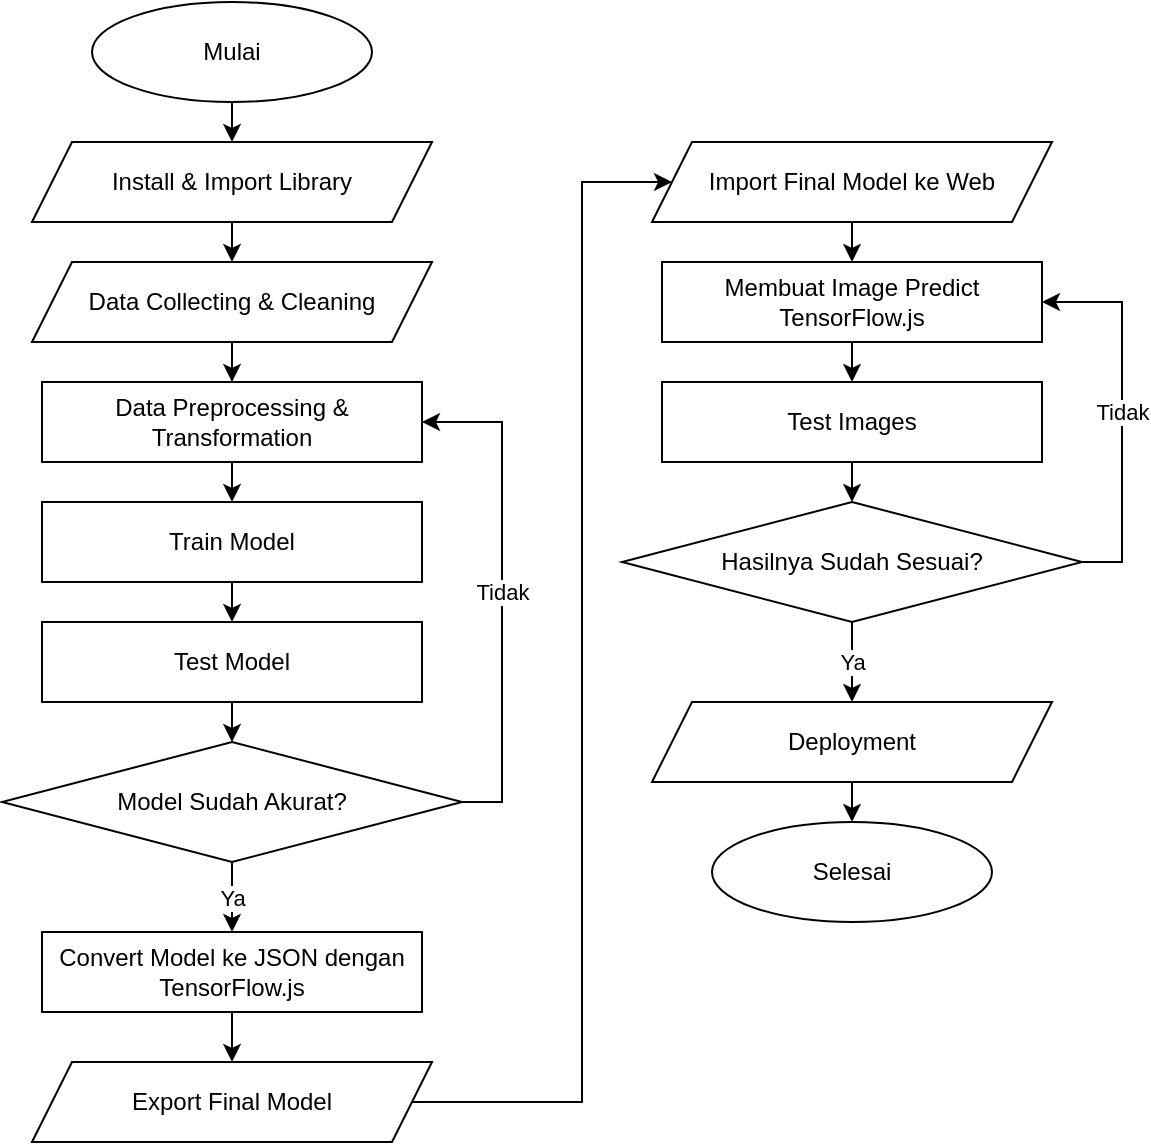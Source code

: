 <mxfile version="20.1.1" type="github">
  <diagram id="ftpVaE4ZrUkqRL97NRIl" name="Page-1">
    <mxGraphModel dx="782" dy="428" grid="1" gridSize="10" guides="1" tooltips="1" connect="1" arrows="1" fold="1" page="1" pageScale="1" pageWidth="827" pageHeight="1169" math="0" shadow="0">
      <root>
        <mxCell id="0" />
        <mxCell id="1" parent="0" />
        <mxCell id="LjXUgrngTykdXYTC6IcD-18" style="edgeStyle=orthogonalEdgeStyle;rounded=0;orthogonalLoop=1;jettySize=auto;html=1;exitX=0.5;exitY=1;exitDx=0;exitDy=0;entryX=0.5;entryY=0;entryDx=0;entryDy=0;" parent="1" source="LjXUgrngTykdXYTC6IcD-1" target="LjXUgrngTykdXYTC6IcD-4" edge="1">
          <mxGeometry relative="1" as="geometry" />
        </mxCell>
        <mxCell id="LjXUgrngTykdXYTC6IcD-1" value="Mulai" style="ellipse;whiteSpace=wrap;html=1;" parent="1" vertex="1">
          <mxGeometry x="179" y="50" width="140" height="50" as="geometry" />
        </mxCell>
        <mxCell id="LjXUgrngTykdXYTC6IcD-2" value="Selesai" style="ellipse;whiteSpace=wrap;html=1;" parent="1" vertex="1">
          <mxGeometry x="489" y="460" width="140" height="50" as="geometry" />
        </mxCell>
        <mxCell id="LjXUgrngTykdXYTC6IcD-19" style="edgeStyle=orthogonalEdgeStyle;rounded=0;orthogonalLoop=1;jettySize=auto;html=1;exitX=0.5;exitY=1;exitDx=0;exitDy=0;entryX=0.5;entryY=0;entryDx=0;entryDy=0;" parent="1" source="LjXUgrngTykdXYTC6IcD-4" target="LjXUgrngTykdXYTC6IcD-5" edge="1">
          <mxGeometry relative="1" as="geometry" />
        </mxCell>
        <mxCell id="LjXUgrngTykdXYTC6IcD-4" value="Install &amp;amp; Import Library" style="shape=parallelogram;perimeter=parallelogramPerimeter;whiteSpace=wrap;html=1;fixedSize=1;" parent="1" vertex="1">
          <mxGeometry x="149" y="120" width="200" height="40" as="geometry" />
        </mxCell>
        <mxCell id="LjXUgrngTykdXYTC6IcD-21" style="edgeStyle=orthogonalEdgeStyle;rounded=0;orthogonalLoop=1;jettySize=auto;html=1;entryX=0.5;entryY=0;entryDx=0;entryDy=0;" parent="1" source="LjXUgrngTykdXYTC6IcD-5" target="LjXUgrngTykdXYTC6IcD-7" edge="1">
          <mxGeometry relative="1" as="geometry" />
        </mxCell>
        <mxCell id="LjXUgrngTykdXYTC6IcD-5" value="Data Collecting &amp;amp; Cleaning" style="shape=parallelogram;perimeter=parallelogramPerimeter;whiteSpace=wrap;html=1;fixedSize=1;" parent="1" vertex="1">
          <mxGeometry x="149" y="180" width="200" height="40" as="geometry" />
        </mxCell>
        <mxCell id="LjXUgrngTykdXYTC6IcD-22" style="edgeStyle=orthogonalEdgeStyle;rounded=0;orthogonalLoop=1;jettySize=auto;html=1;exitX=0.5;exitY=1;exitDx=0;exitDy=0;entryX=0.5;entryY=0;entryDx=0;entryDy=0;" parent="1" source="LjXUgrngTykdXYTC6IcD-7" target="LjXUgrngTykdXYTC6IcD-8" edge="1">
          <mxGeometry relative="1" as="geometry" />
        </mxCell>
        <mxCell id="LjXUgrngTykdXYTC6IcD-7" value="Data Preprocessing &amp;amp; Transformation" style="rounded=0;whiteSpace=wrap;html=1;" parent="1" vertex="1">
          <mxGeometry x="154" y="240" width="190" height="40" as="geometry" />
        </mxCell>
        <mxCell id="LjXUgrngTykdXYTC6IcD-24" style="edgeStyle=orthogonalEdgeStyle;rounded=0;orthogonalLoop=1;jettySize=auto;html=1;exitX=0.5;exitY=1;exitDx=0;exitDy=0;entryX=0.5;entryY=0;entryDx=0;entryDy=0;" parent="1" source="LjXUgrngTykdXYTC6IcD-8" target="LjXUgrngTykdXYTC6IcD-11" edge="1">
          <mxGeometry relative="1" as="geometry">
            <mxPoint x="249" y="360" as="targetPoint" />
          </mxGeometry>
        </mxCell>
        <mxCell id="LjXUgrngTykdXYTC6IcD-8" value="Train Model" style="rounded=0;whiteSpace=wrap;html=1;" parent="1" vertex="1">
          <mxGeometry x="154" y="300" width="190" height="40" as="geometry" />
        </mxCell>
        <mxCell id="LjXUgrngTykdXYTC6IcD-26" style="edgeStyle=orthogonalEdgeStyle;rounded=0;orthogonalLoop=1;jettySize=auto;html=1;exitX=0.5;exitY=1;exitDx=0;exitDy=0;entryX=0.5;entryY=0;entryDx=0;entryDy=0;" parent="1" source="LjXUgrngTykdXYTC6IcD-11" target="LjXUgrngTykdXYTC6IcD-15" edge="1">
          <mxGeometry relative="1" as="geometry" />
        </mxCell>
        <mxCell id="LjXUgrngTykdXYTC6IcD-11" value="Test Model" style="rounded=0;whiteSpace=wrap;html=1;" parent="1" vertex="1">
          <mxGeometry x="154" y="360" width="190" height="40" as="geometry" />
        </mxCell>
        <mxCell id="LjXUgrngTykdXYTC6IcD-27" style="edgeStyle=orthogonalEdgeStyle;rounded=0;orthogonalLoop=1;jettySize=auto;html=1;exitX=0.5;exitY=1;exitDx=0;exitDy=0;entryX=0.5;entryY=0;entryDx=0;entryDy=0;" parent="1" source="LjXUgrngTykdXYTC6IcD-12" target="LjXUgrngTykdXYTC6IcD-14" edge="1">
          <mxGeometry relative="1" as="geometry" />
        </mxCell>
        <mxCell id="LjXUgrngTykdXYTC6IcD-12" value="Convert Model ke JSON dengan TensorFlow.js" style="rounded=0;whiteSpace=wrap;html=1;" parent="1" vertex="1">
          <mxGeometry x="154" y="515" width="190" height="40" as="geometry" />
        </mxCell>
        <mxCell id="zdqZg5oGNZ38o0WNF0NK-29" style="edgeStyle=orthogonalEdgeStyle;rounded=0;orthogonalLoop=1;jettySize=auto;html=1;exitX=1;exitY=0.5;exitDx=0;exitDy=0;entryX=0;entryY=0.5;entryDx=0;entryDy=0;" parent="1" source="LjXUgrngTykdXYTC6IcD-14" target="zdqZg5oGNZ38o0WNF0NK-7" edge="1">
          <mxGeometry relative="1" as="geometry">
            <Array as="points">
              <mxPoint x="424" y="600" />
              <mxPoint x="424" y="140" />
            </Array>
          </mxGeometry>
        </mxCell>
        <mxCell id="LjXUgrngTykdXYTC6IcD-14" value="Export Final Model" style="shape=parallelogram;perimeter=parallelogramPerimeter;whiteSpace=wrap;html=1;fixedSize=1;" parent="1" vertex="1">
          <mxGeometry x="149" y="580" width="200" height="40" as="geometry" />
        </mxCell>
        <mxCell id="LjXUgrngTykdXYTC6IcD-16" value="Tidak" style="edgeStyle=orthogonalEdgeStyle;rounded=0;orthogonalLoop=1;jettySize=auto;html=1;exitX=1;exitY=0.5;exitDx=0;exitDy=0;entryX=1;entryY=0.5;entryDx=0;entryDy=0;" parent="1" source="LjXUgrngTykdXYTC6IcD-15" target="LjXUgrngTykdXYTC6IcD-7" edge="1">
          <mxGeometry relative="1" as="geometry" />
        </mxCell>
        <mxCell id="LjXUgrngTykdXYTC6IcD-17" value="Ya" style="edgeStyle=orthogonalEdgeStyle;rounded=0;orthogonalLoop=1;jettySize=auto;html=1;exitX=0.5;exitY=1;exitDx=0;exitDy=0;entryX=0.5;entryY=0;entryDx=0;entryDy=0;" parent="1" source="LjXUgrngTykdXYTC6IcD-15" target="LjXUgrngTykdXYTC6IcD-12" edge="1">
          <mxGeometry relative="1" as="geometry" />
        </mxCell>
        <mxCell id="LjXUgrngTykdXYTC6IcD-15" value="Model Sudah Akurat?" style="rhombus;whiteSpace=wrap;html=1;" parent="1" vertex="1">
          <mxGeometry x="134" y="420" width="230" height="60" as="geometry" />
        </mxCell>
        <mxCell id="zdqZg5oGNZ38o0WNF0NK-18" style="edgeStyle=orthogonalEdgeStyle;rounded=0;orthogonalLoop=1;jettySize=auto;html=1;exitX=0.5;exitY=1;exitDx=0;exitDy=0;entryX=0.5;entryY=0;entryDx=0;entryDy=0;" parent="1" source="zdqZg5oGNZ38o0WNF0NK-7" target="zdqZg5oGNZ38o0WNF0NK-10" edge="1">
          <mxGeometry relative="1" as="geometry" />
        </mxCell>
        <mxCell id="zdqZg5oGNZ38o0WNF0NK-7" value="Import Final Model ke Web" style="shape=parallelogram;perimeter=parallelogramPerimeter;whiteSpace=wrap;html=1;fixedSize=1;" parent="1" vertex="1">
          <mxGeometry x="459" y="120" width="200" height="40" as="geometry" />
        </mxCell>
        <mxCell id="zdqZg5oGNZ38o0WNF0NK-19" style="edgeStyle=orthogonalEdgeStyle;rounded=0;orthogonalLoop=1;jettySize=auto;html=1;exitX=0.5;exitY=1;exitDx=0;exitDy=0;entryX=0.5;entryY=0;entryDx=0;entryDy=0;" parent="1" source="zdqZg5oGNZ38o0WNF0NK-10" target="zdqZg5oGNZ38o0WNF0NK-14" edge="1">
          <mxGeometry relative="1" as="geometry" />
        </mxCell>
        <mxCell id="zdqZg5oGNZ38o0WNF0NK-10" value="Membuat Image Predict TensorFlow.js" style="rounded=0;whiteSpace=wrap;html=1;" parent="1" vertex="1">
          <mxGeometry x="464" y="180" width="190" height="40" as="geometry" />
        </mxCell>
        <mxCell id="zdqZg5oGNZ38o0WNF0NK-28" style="edgeStyle=orthogonalEdgeStyle;rounded=0;orthogonalLoop=1;jettySize=auto;html=1;exitX=0.5;exitY=1;exitDx=0;exitDy=0;entryX=0.5;entryY=0;entryDx=0;entryDy=0;" parent="1" source="zdqZg5oGNZ38o0WNF0NK-12" target="LjXUgrngTykdXYTC6IcD-2" edge="1">
          <mxGeometry relative="1" as="geometry" />
        </mxCell>
        <mxCell id="zdqZg5oGNZ38o0WNF0NK-12" value="Deployment" style="shape=parallelogram;perimeter=parallelogramPerimeter;whiteSpace=wrap;html=1;fixedSize=1;" parent="1" vertex="1">
          <mxGeometry x="459" y="400" width="200" height="40" as="geometry" />
        </mxCell>
        <mxCell id="zdqZg5oGNZ38o0WNF0NK-20" style="edgeStyle=orthogonalEdgeStyle;rounded=0;orthogonalLoop=1;jettySize=auto;html=1;exitX=0.5;exitY=1;exitDx=0;exitDy=0;entryX=0.5;entryY=0;entryDx=0;entryDy=0;" parent="1" source="zdqZg5oGNZ38o0WNF0NK-14" target="zdqZg5oGNZ38o0WNF0NK-15" edge="1">
          <mxGeometry relative="1" as="geometry" />
        </mxCell>
        <mxCell id="zdqZg5oGNZ38o0WNF0NK-14" value="Test Images" style="rounded=0;whiteSpace=wrap;html=1;" parent="1" vertex="1">
          <mxGeometry x="464" y="240" width="190" height="40" as="geometry" />
        </mxCell>
        <mxCell id="zdqZg5oGNZ38o0WNF0NK-23" value="Ya" style="edgeStyle=orthogonalEdgeStyle;rounded=0;orthogonalLoop=1;jettySize=auto;html=1;exitX=0.5;exitY=1;exitDx=0;exitDy=0;" parent="1" source="zdqZg5oGNZ38o0WNF0NK-15" target="zdqZg5oGNZ38o0WNF0NK-12" edge="1">
          <mxGeometry relative="1" as="geometry" />
        </mxCell>
        <mxCell id="zdqZg5oGNZ38o0WNF0NK-27" value="Tidak" style="edgeStyle=orthogonalEdgeStyle;rounded=0;orthogonalLoop=1;jettySize=auto;html=1;exitX=1;exitY=0.5;exitDx=0;exitDy=0;entryX=1;entryY=0.5;entryDx=0;entryDy=0;" parent="1" source="zdqZg5oGNZ38o0WNF0NK-15" target="zdqZg5oGNZ38o0WNF0NK-10" edge="1">
          <mxGeometry relative="1" as="geometry" />
        </mxCell>
        <mxCell id="zdqZg5oGNZ38o0WNF0NK-15" value="Hasilnya Sudah Sesuai?" style="rhombus;whiteSpace=wrap;html=1;" parent="1" vertex="1">
          <mxGeometry x="444" y="300" width="230" height="60" as="geometry" />
        </mxCell>
      </root>
    </mxGraphModel>
  </diagram>
</mxfile>
